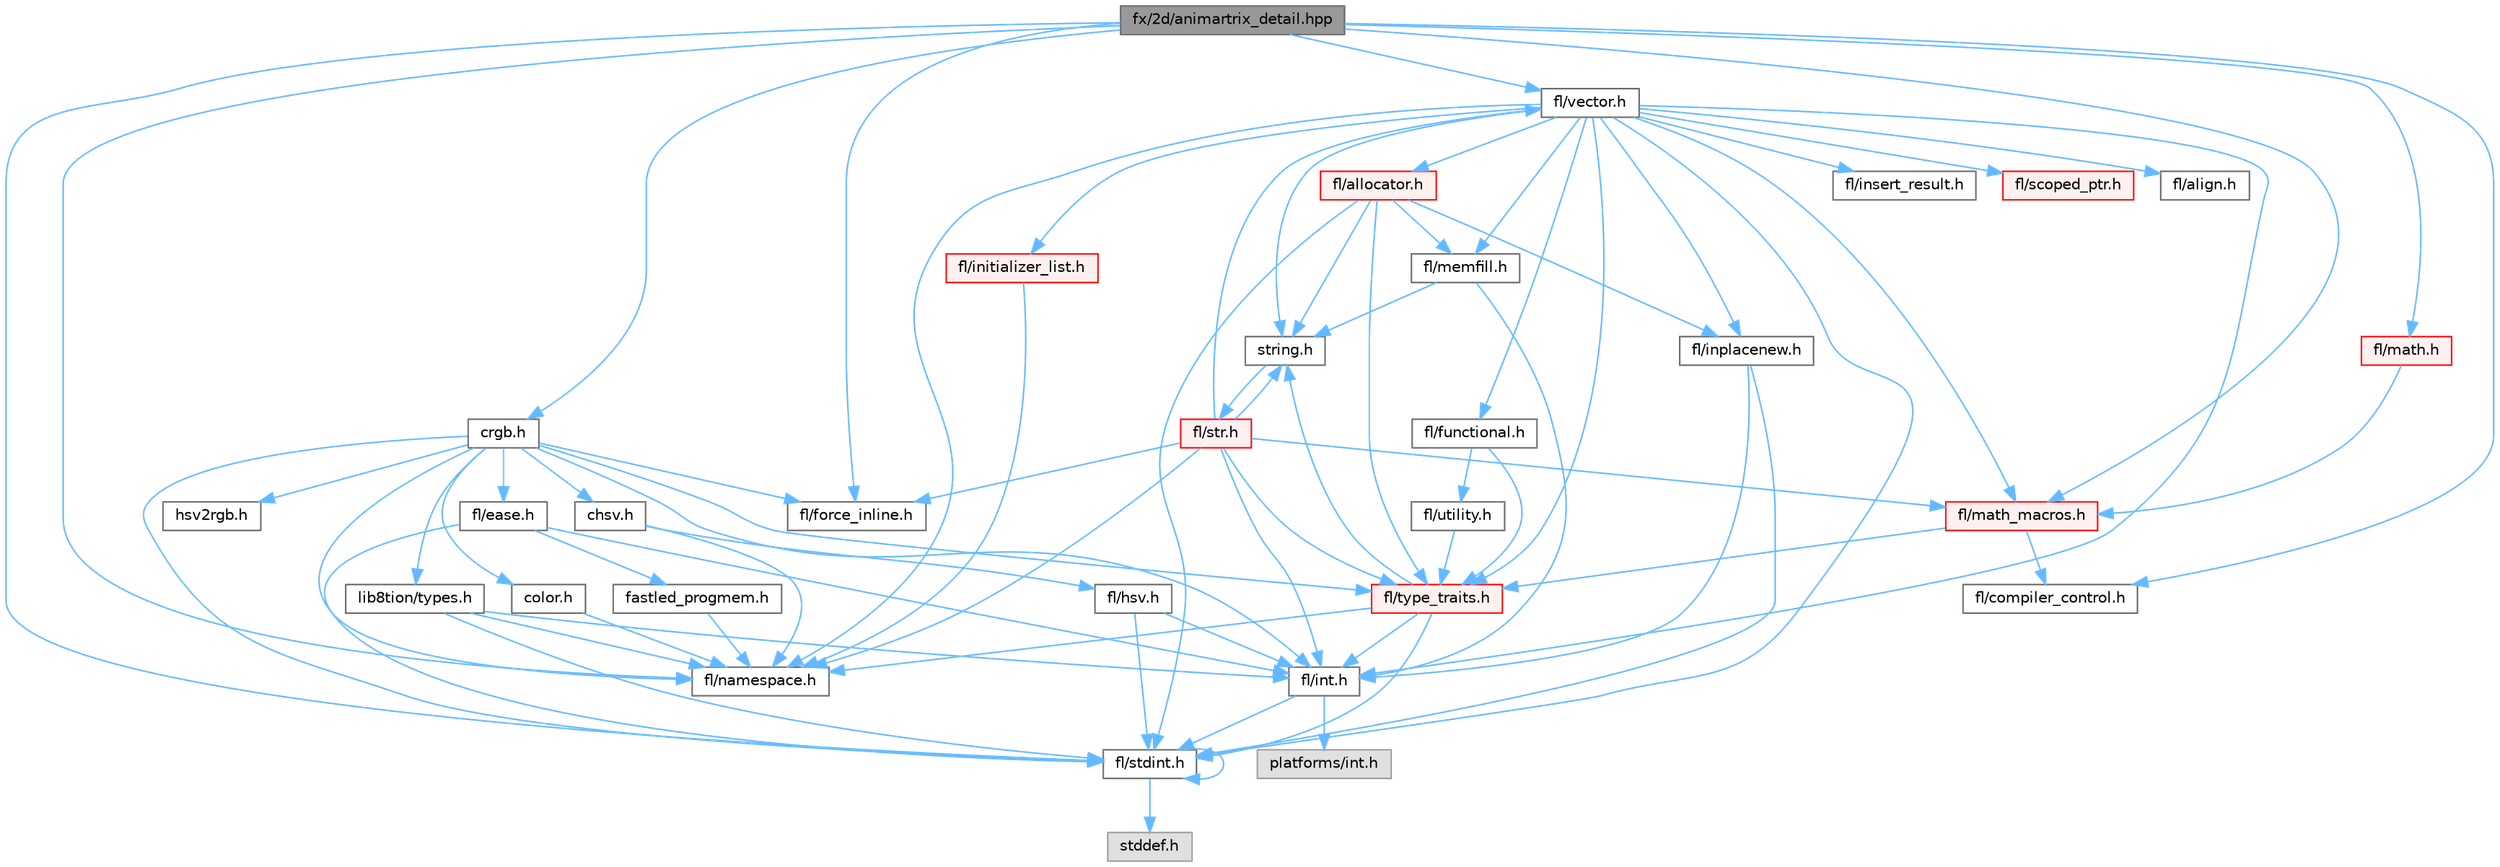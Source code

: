 digraph "fx/2d/animartrix_detail.hpp"
{
 // INTERACTIVE_SVG=YES
 // LATEX_PDF_SIZE
  bgcolor="transparent";
  edge [fontname=Helvetica,fontsize=10,labelfontname=Helvetica,labelfontsize=10];
  node [fontname=Helvetica,fontsize=10,shape=box,height=0.2,width=0.4];
  Node1 [id="Node000001",label="fx/2d/animartrix_detail.hpp",height=0.2,width=0.4,color="gray40", fillcolor="grey60", style="filled", fontcolor="black",tooltip=" "];
  Node1 -> Node2 [id="edge1_Node000001_Node000002",color="steelblue1",style="solid",tooltip=" "];
  Node2 [id="Node000002",label="fl/vector.h",height=0.2,width=0.4,color="grey40", fillcolor="white", style="filled",URL="$d6/d68/vector_8h.html",tooltip=" "];
  Node2 -> Node3 [id="edge2_Node000002_Node000003",color="steelblue1",style="solid",tooltip=" "];
  Node3 [id="Node000003",label="fl/stdint.h",height=0.2,width=0.4,color="grey40", fillcolor="white", style="filled",URL="$df/dd8/stdint_8h.html",tooltip=" "];
  Node3 -> Node4 [id="edge3_Node000003_Node000004",color="steelblue1",style="solid",tooltip=" "];
  Node4 [id="Node000004",label="stddef.h",height=0.2,width=0.4,color="grey60", fillcolor="#E0E0E0", style="filled",tooltip=" "];
  Node3 -> Node3 [id="edge4_Node000003_Node000003",color="steelblue1",style="solid",tooltip=" "];
  Node2 -> Node5 [id="edge5_Node000002_Node000005",color="steelblue1",style="solid",tooltip=" "];
  Node5 [id="Node000005",label="fl/int.h",height=0.2,width=0.4,color="grey40", fillcolor="white", style="filled",URL="$d3/d7e/int_8h.html",tooltip=" "];
  Node5 -> Node3 [id="edge6_Node000005_Node000003",color="steelblue1",style="solid",tooltip=" "];
  Node5 -> Node6 [id="edge7_Node000005_Node000006",color="steelblue1",style="solid",tooltip=" "];
  Node6 [id="Node000006",label="platforms/int.h",height=0.2,width=0.4,color="grey60", fillcolor="#E0E0E0", style="filled",tooltip=" "];
  Node2 -> Node7 [id="edge8_Node000002_Node000007",color="steelblue1",style="solid",tooltip=" "];
  Node7 [id="Node000007",label="string.h",height=0.2,width=0.4,color="grey40", fillcolor="white", style="filled",URL="$da/d66/string_8h.html",tooltip=" "];
  Node7 -> Node8 [id="edge9_Node000007_Node000008",color="steelblue1",style="solid",tooltip=" "];
  Node8 [id="Node000008",label="fl/str.h",height=0.2,width=0.4,color="red", fillcolor="#FFF0F0", style="filled",URL="$d1/d93/str_8h.html",tooltip=" "];
  Node8 -> Node5 [id="edge10_Node000008_Node000005",color="steelblue1",style="solid",tooltip=" "];
  Node8 -> Node7 [id="edge11_Node000008_Node000007",color="steelblue1",style="solid",tooltip=" "];
  Node8 -> Node15 [id="edge12_Node000008_Node000015",color="steelblue1",style="solid",tooltip=" "];
  Node15 [id="Node000015",label="fl/math_macros.h",height=0.2,width=0.4,color="red", fillcolor="#FFF0F0", style="filled",URL="$d8/db8/math__macros_8h.html",tooltip=" "];
  Node15 -> Node16 [id="edge13_Node000015_Node000016",color="steelblue1",style="solid",tooltip=" "];
  Node16 [id="Node000016",label="fl/compiler_control.h",height=0.2,width=0.4,color="grey40", fillcolor="white", style="filled",URL="$d4/d54/compiler__control_8h.html",tooltip=" "];
  Node15 -> Node17 [id="edge14_Node000015_Node000017",color="steelblue1",style="solid",tooltip=" "];
  Node17 [id="Node000017",label="fl/type_traits.h",height=0.2,width=0.4,color="red", fillcolor="#FFF0F0", style="filled",URL="$df/d63/type__traits_8h.html",tooltip=" "];
  Node17 -> Node7 [id="edge15_Node000017_Node000007",color="steelblue1",style="solid",tooltip=" "];
  Node17 -> Node3 [id="edge16_Node000017_Node000003",color="steelblue1",style="solid",tooltip=" "];
  Node17 -> Node18 [id="edge17_Node000017_Node000018",color="steelblue1",style="solid",tooltip=" "];
  Node18 [id="Node000018",label="fl/namespace.h",height=0.2,width=0.4,color="grey40", fillcolor="white", style="filled",URL="$df/d2a/namespace_8h.html",tooltip="Implements the FastLED namespace macros."];
  Node17 -> Node5 [id="edge18_Node000017_Node000005",color="steelblue1",style="solid",tooltip=" "];
  Node8 -> Node18 [id="edge19_Node000008_Node000018",color="steelblue1",style="solid",tooltip=" "];
  Node8 -> Node17 [id="edge20_Node000008_Node000017",color="steelblue1",style="solid",tooltip=" "];
  Node8 -> Node2 [id="edge21_Node000008_Node000002",color="steelblue1",style="solid",tooltip=" "];
  Node8 -> Node13 [id="edge22_Node000008_Node000013",color="steelblue1",style="solid",tooltip=" "];
  Node13 [id="Node000013",label="fl/force_inline.h",height=0.2,width=0.4,color="grey40", fillcolor="white", style="filled",URL="$d4/d64/force__inline_8h.html",tooltip=" "];
  Node2 -> Node49 [id="edge23_Node000002_Node000049",color="steelblue1",style="solid",tooltip=" "];
  Node49 [id="Node000049",label="fl/functional.h",height=0.2,width=0.4,color="grey40", fillcolor="white", style="filled",URL="$d8/dea/functional_8h.html",tooltip=" "];
  Node49 -> Node17 [id="edge24_Node000049_Node000017",color="steelblue1",style="solid",tooltip=" "];
  Node49 -> Node24 [id="edge25_Node000049_Node000024",color="steelblue1",style="solid",tooltip=" "];
  Node24 [id="Node000024",label="fl/utility.h",height=0.2,width=0.4,color="grey40", fillcolor="white", style="filled",URL="$d5/d47/utility_8h.html",tooltip=" "];
  Node24 -> Node17 [id="edge26_Node000024_Node000017",color="steelblue1",style="solid",tooltip=" "];
  Node2 -> Node26 [id="edge27_Node000002_Node000026",color="steelblue1",style="solid",tooltip=" "];
  Node26 [id="Node000026",label="fl/initializer_list.h",height=0.2,width=0.4,color="red", fillcolor="#FFF0F0", style="filled",URL="$d6/d23/initializer__list_8h.html",tooltip=" "];
  Node26 -> Node18 [id="edge28_Node000026_Node000018",color="steelblue1",style="solid",tooltip=" "];
  Node2 -> Node50 [id="edge29_Node000002_Node000050",color="steelblue1",style="solid",tooltip=" "];
  Node50 [id="Node000050",label="fl/insert_result.h",height=0.2,width=0.4,color="grey40", fillcolor="white", style="filled",URL="$d1/d22/insert__result_8h.html",tooltip=" "];
  Node2 -> Node15 [id="edge30_Node000002_Node000015",color="steelblue1",style="solid",tooltip=" "];
  Node2 -> Node32 [id="edge31_Node000002_Node000032",color="steelblue1",style="solid",tooltip=" "];
  Node32 [id="Node000032",label="fl/memfill.h",height=0.2,width=0.4,color="grey40", fillcolor="white", style="filled",URL="$d0/dda/memfill_8h.html",tooltip=" "];
  Node32 -> Node7 [id="edge32_Node000032_Node000007",color="steelblue1",style="solid",tooltip=" "];
  Node32 -> Node5 [id="edge33_Node000032_Node000005",color="steelblue1",style="solid",tooltip=" "];
  Node2 -> Node18 [id="edge34_Node000002_Node000018",color="steelblue1",style="solid",tooltip=" "];
  Node2 -> Node29 [id="edge35_Node000002_Node000029",color="steelblue1",style="solid",tooltip=" "];
  Node29 [id="Node000029",label="fl/allocator.h",height=0.2,width=0.4,color="red", fillcolor="#FFF0F0", style="filled",URL="$da/da9/allocator_8h.html",tooltip=" "];
  Node29 -> Node7 [id="edge36_Node000029_Node000007",color="steelblue1",style="solid",tooltip=" "];
  Node29 -> Node31 [id="edge37_Node000029_Node000031",color="steelblue1",style="solid",tooltip=" "];
  Node31 [id="Node000031",label="fl/inplacenew.h",height=0.2,width=0.4,color="grey40", fillcolor="white", style="filled",URL="$db/d36/inplacenew_8h.html",tooltip=" "];
  Node31 -> Node3 [id="edge38_Node000031_Node000003",color="steelblue1",style="solid",tooltip=" "];
  Node31 -> Node5 [id="edge39_Node000031_Node000005",color="steelblue1",style="solid",tooltip=" "];
  Node29 -> Node32 [id="edge40_Node000029_Node000032",color="steelblue1",style="solid",tooltip=" "];
  Node29 -> Node17 [id="edge41_Node000029_Node000017",color="steelblue1",style="solid",tooltip=" "];
  Node29 -> Node3 [id="edge42_Node000029_Node000003",color="steelblue1",style="solid",tooltip=" "];
  Node2 -> Node22 [id="edge43_Node000002_Node000022",color="steelblue1",style="solid",tooltip=" "];
  Node22 [id="Node000022",label="fl/scoped_ptr.h",height=0.2,width=0.4,color="red", fillcolor="#FFF0F0", style="filled",URL="$d0/d44/scoped__ptr_8h.html",tooltip=" "];
  Node2 -> Node17 [id="edge44_Node000002_Node000017",color="steelblue1",style="solid",tooltip=" "];
  Node2 -> Node31 [id="edge45_Node000002_Node000031",color="steelblue1",style="solid",tooltip=" "];
  Node2 -> Node44 [id="edge46_Node000002_Node000044",color="steelblue1",style="solid",tooltip=" "];
  Node44 [id="Node000044",label="fl/align.h",height=0.2,width=0.4,color="grey40", fillcolor="white", style="filled",URL="$d1/ddf/align_8h.html",tooltip=" "];
  Node1 -> Node10 [id="edge47_Node000001_Node000010",color="steelblue1",style="solid",tooltip=" "];
  Node10 [id="Node000010",label="fl/math.h",height=0.2,width=0.4,color="red", fillcolor="#FFF0F0", style="filled",URL="$df/db1/math_8h.html",tooltip=" "];
  Node10 -> Node15 [id="edge48_Node000010_Node000015",color="steelblue1",style="solid",tooltip=" "];
  Node1 -> Node3 [id="edge49_Node000001_Node000003",color="steelblue1",style="solid",tooltip=" "];
  Node1 -> Node15 [id="edge50_Node000001_Node000015",color="steelblue1",style="solid",tooltip=" "];
  Node1 -> Node51 [id="edge51_Node000001_Node000051",color="steelblue1",style="solid",tooltip=" "];
  Node51 [id="Node000051",label="crgb.h",height=0.2,width=0.4,color="grey40", fillcolor="white", style="filled",URL="$db/dd1/crgb_8h.html",tooltip="Defines the red, green, and blue (RGB) pixel struct."];
  Node51 -> Node3 [id="edge52_Node000051_Node000003",color="steelblue1",style="solid",tooltip=" "];
  Node51 -> Node5 [id="edge53_Node000051_Node000005",color="steelblue1",style="solid",tooltip=" "];
  Node51 -> Node52 [id="edge54_Node000051_Node000052",color="steelblue1",style="solid",tooltip=" "];
  Node52 [id="Node000052",label="chsv.h",height=0.2,width=0.4,color="grey40", fillcolor="white", style="filled",URL="$d8/dd0/chsv_8h.html",tooltip="Defines the hue, saturation, and value (HSV) pixel struct."];
  Node52 -> Node53 [id="edge55_Node000052_Node000053",color="steelblue1",style="solid",tooltip=" "];
  Node53 [id="Node000053",label="fl/hsv.h",height=0.2,width=0.4,color="grey40", fillcolor="white", style="filled",URL="$d2/d4f/hsv_8h.html",tooltip="Defines the hue, saturation, and value (HSV) pixel struct."];
  Node53 -> Node3 [id="edge56_Node000053_Node000003",color="steelblue1",style="solid",tooltip=" "];
  Node53 -> Node5 [id="edge57_Node000053_Node000005",color="steelblue1",style="solid",tooltip=" "];
  Node52 -> Node18 [id="edge58_Node000052_Node000018",color="steelblue1",style="solid",tooltip=" "];
  Node51 -> Node18 [id="edge59_Node000051_Node000018",color="steelblue1",style="solid",tooltip=" "];
  Node51 -> Node54 [id="edge60_Node000051_Node000054",color="steelblue1",style="solid",tooltip=" "];
  Node54 [id="Node000054",label="color.h",height=0.2,width=0.4,color="grey40", fillcolor="white", style="filled",URL="$d2/d6b/src_2color_8h.html",tooltip="Contains definitions for color correction and temperature."];
  Node54 -> Node18 [id="edge61_Node000054_Node000018",color="steelblue1",style="solid",tooltip=" "];
  Node51 -> Node55 [id="edge62_Node000051_Node000055",color="steelblue1",style="solid",tooltip=" "];
  Node55 [id="Node000055",label="lib8tion/types.h",height=0.2,width=0.4,color="grey40", fillcolor="white", style="filled",URL="$d9/ddf/lib8tion_2types_8h.html",tooltip="Defines fractional types used for lib8tion functions."];
  Node55 -> Node3 [id="edge63_Node000055_Node000003",color="steelblue1",style="solid",tooltip=" "];
  Node55 -> Node5 [id="edge64_Node000055_Node000005",color="steelblue1",style="solid",tooltip=" "];
  Node55 -> Node18 [id="edge65_Node000055_Node000018",color="steelblue1",style="solid",tooltip=" "];
  Node51 -> Node13 [id="edge66_Node000051_Node000013",color="steelblue1",style="solid",tooltip=" "];
  Node51 -> Node17 [id="edge67_Node000051_Node000017",color="steelblue1",style="solid",tooltip=" "];
  Node51 -> Node56 [id="edge68_Node000051_Node000056",color="steelblue1",style="solid",tooltip=" "];
  Node56 [id="Node000056",label="hsv2rgb.h",height=0.2,width=0.4,color="grey40", fillcolor="white", style="filled",URL="$de/d9a/hsv2rgb_8h.html",tooltip="Functions to convert from the HSV colorspace to the RGB colorspace."];
  Node51 -> Node57 [id="edge69_Node000051_Node000057",color="steelblue1",style="solid",tooltip=" "];
  Node57 [id="Node000057",label="fl/ease.h",height=0.2,width=0.4,color="grey40", fillcolor="white", style="filled",URL="$db/d19/ease_8h.html",tooltip=" "];
  Node57 -> Node3 [id="edge70_Node000057_Node000003",color="steelblue1",style="solid",tooltip=" "];
  Node57 -> Node5 [id="edge71_Node000057_Node000005",color="steelblue1",style="solid",tooltip=" "];
  Node57 -> Node58 [id="edge72_Node000057_Node000058",color="steelblue1",style="solid",tooltip=" "];
  Node58 [id="Node000058",label="fastled_progmem.h",height=0.2,width=0.4,color="grey40", fillcolor="white", style="filled",URL="$df/dab/fastled__progmem_8h.html",tooltip="Wrapper definitions to allow seamless use of PROGMEM in environments that have it."];
  Node58 -> Node18 [id="edge73_Node000058_Node000018",color="steelblue1",style="solid",tooltip=" "];
  Node1 -> Node13 [id="edge74_Node000001_Node000013",color="steelblue1",style="solid",tooltip=" "];
  Node1 -> Node18 [id="edge75_Node000001_Node000018",color="steelblue1",style="solid",tooltip=" "];
  Node1 -> Node16 [id="edge76_Node000001_Node000016",color="steelblue1",style="solid",tooltip=" "];
}
